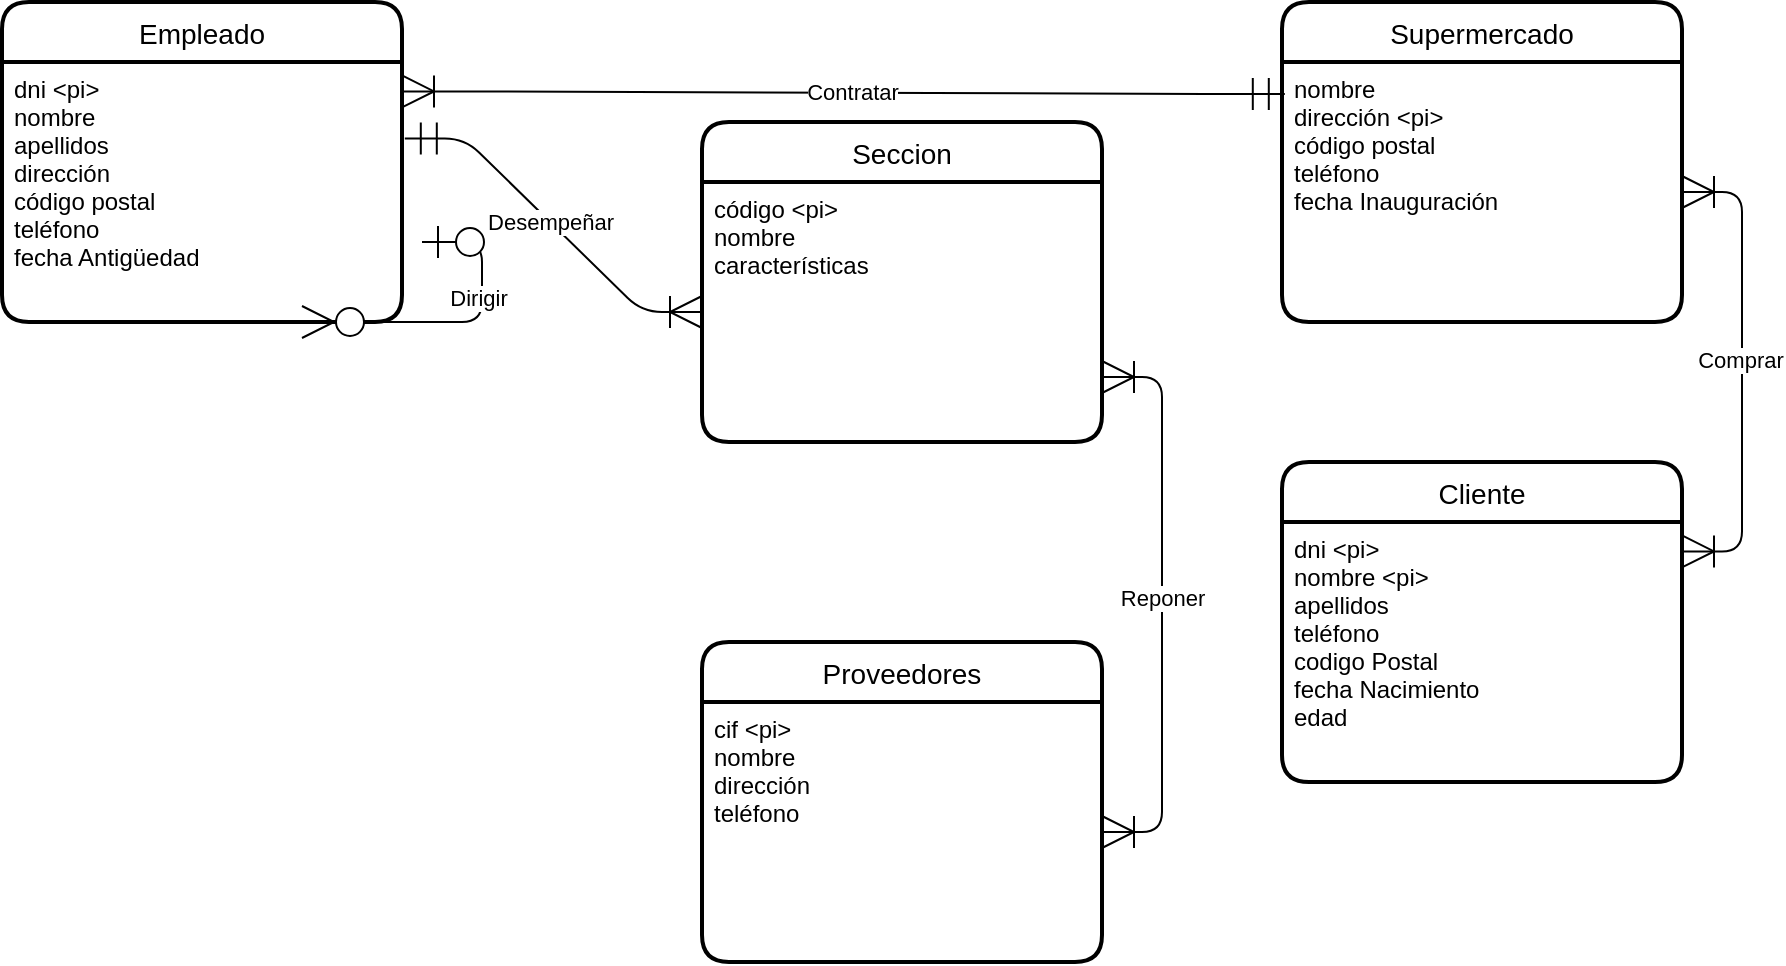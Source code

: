 <mxfile version="15.3.4" type="device"><diagram id="HrUsf0qYNwjfKFbTCz6K" name="Page-1"><mxGraphModel dx="447" dy="267" grid="1" gridSize="10" guides="1" tooltips="1" connect="1" arrows="1" fold="1" page="1" pageScale="1" pageWidth="827" pageHeight="1169" math="0" shadow="0"><root><mxCell id="0"/><mxCell id="1" parent="0"/><mxCell id="IjoJa6YmMPGQSOu-h3Kf-1" value="Empleado" style="swimlane;childLayout=stackLayout;horizontal=1;startSize=30;horizontalStack=0;rounded=1;fontSize=14;fontStyle=0;strokeWidth=2;resizeParent=0;resizeLast=1;shadow=0;dashed=0;align=center;hachureGap=4;pointerEvents=0;" vertex="1" parent="1"><mxGeometry x="40" y="40" width="200" height="160" as="geometry"/></mxCell><mxCell id="IjoJa6YmMPGQSOu-h3Kf-2" value="dni &lt;pi&gt;&#10;nombre &#10;apellidos&#10;dirección&#10;código postal&#10;teléfono&#10;fecha Antigüedad" style="align=left;strokeColor=none;fillColor=none;spacingLeft=4;fontSize=12;verticalAlign=top;resizable=0;rotatable=0;part=1;" vertex="1" parent="IjoJa6YmMPGQSOu-h3Kf-1"><mxGeometry y="30" width="200" height="130" as="geometry"/></mxCell><mxCell id="IjoJa6YmMPGQSOu-h3Kf-35" value="" style="edgeStyle=entityRelationEdgeStyle;fontSize=12;html=1;endArrow=ERzeroToMany;startArrow=ERzeroToOne;startSize=14;endSize=14;sourcePerimeterSpacing=8;targetPerimeterSpacing=8;entryX=0.75;entryY=1;entryDx=0;entryDy=0;" edge="1" parent="1" target="IjoJa6YmMPGQSOu-h3Kf-2"><mxGeometry width="100" height="100" relative="1" as="geometry"><mxPoint x="250" y="160" as="sourcePoint"/><mxPoint x="180" y="290" as="targetPoint"/></mxGeometry></mxCell><mxCell id="IjoJa6YmMPGQSOu-h3Kf-37" value="Dirigir" style="edgeLabel;html=1;align=center;verticalAlign=middle;resizable=0;points=[];" vertex="1" connectable="0" parent="IjoJa6YmMPGQSOu-h3Kf-35"><mxGeometry x="-0.284" y="-2" relative="1" as="geometry"><mxPoint as="offset"/></mxGeometry></mxCell><mxCell id="IjoJa6YmMPGQSOu-h3Kf-3" value="Supermercado" style="swimlane;childLayout=stackLayout;horizontal=1;startSize=30;horizontalStack=0;rounded=1;fontSize=14;fontStyle=0;strokeWidth=2;resizeParent=0;resizeLast=1;shadow=0;dashed=0;align=center;hachureGap=4;pointerEvents=0;" vertex="1" parent="1"><mxGeometry x="680" y="40" width="200" height="160" as="geometry"/></mxCell><mxCell id="IjoJa6YmMPGQSOu-h3Kf-4" value="nombre&#10;dirección &lt;pi&gt;&#10;código postal&#10;teléfono&#10;fecha Inauguración" style="align=left;strokeColor=none;fillColor=none;spacingLeft=4;fontSize=12;verticalAlign=top;resizable=0;rotatable=0;part=1;" vertex="1" parent="IjoJa6YmMPGQSOu-h3Kf-3"><mxGeometry y="30" width="200" height="130" as="geometry"/></mxCell><mxCell id="IjoJa6YmMPGQSOu-h3Kf-5" value="Seccion" style="swimlane;childLayout=stackLayout;horizontal=1;startSize=30;horizontalStack=0;rounded=1;fontSize=14;fontStyle=0;strokeWidth=2;resizeParent=0;resizeLast=1;shadow=0;dashed=0;align=center;hachureGap=4;pointerEvents=0;" vertex="1" parent="1"><mxGeometry x="390" y="100" width="200" height="160" as="geometry"/></mxCell><mxCell id="IjoJa6YmMPGQSOu-h3Kf-6" value="código &lt;pi&gt;&#10;nombre &#10;características" style="align=left;strokeColor=none;fillColor=none;spacingLeft=4;fontSize=12;verticalAlign=top;resizable=0;rotatable=0;part=1;" vertex="1" parent="IjoJa6YmMPGQSOu-h3Kf-5"><mxGeometry y="30" width="200" height="130" as="geometry"/></mxCell><mxCell id="IjoJa6YmMPGQSOu-h3Kf-9" value="Proveedores" style="swimlane;childLayout=stackLayout;horizontal=1;startSize=30;horizontalStack=0;rounded=1;fontSize=14;fontStyle=0;strokeWidth=2;resizeParent=0;resizeLast=1;shadow=0;dashed=0;align=center;hachureGap=4;pointerEvents=0;" vertex="1" parent="1"><mxGeometry x="390" y="360" width="200" height="160" as="geometry"/></mxCell><mxCell id="IjoJa6YmMPGQSOu-h3Kf-10" value="cif &lt;pi&gt;&#10;nombre &#10;dirección&#10;teléfono" style="align=left;strokeColor=none;fillColor=none;spacingLeft=4;fontSize=12;verticalAlign=top;resizable=0;rotatable=0;part=1;" vertex="1" parent="IjoJa6YmMPGQSOu-h3Kf-9"><mxGeometry y="30" width="200" height="130" as="geometry"/></mxCell><mxCell id="IjoJa6YmMPGQSOu-h3Kf-11" value="Cliente" style="swimlane;childLayout=stackLayout;horizontal=1;startSize=30;horizontalStack=0;rounded=1;fontSize=14;fontStyle=0;strokeWidth=2;resizeParent=0;resizeLast=1;shadow=0;dashed=0;align=center;hachureGap=4;pointerEvents=0;" vertex="1" parent="1"><mxGeometry x="680" y="270" width="200" height="160" as="geometry"/></mxCell><mxCell id="IjoJa6YmMPGQSOu-h3Kf-12" value="dni &lt;pi&gt;&#10;nombre &lt;pi&gt;&#10;apellidos&#10;teléfono&#10;codigo Postal&#10;fecha Nacimiento&#10;edad" style="align=left;strokeColor=none;fillColor=none;spacingLeft=4;fontSize=12;verticalAlign=top;resizable=0;rotatable=0;part=1;" vertex="1" parent="IjoJa6YmMPGQSOu-h3Kf-11"><mxGeometry y="30" width="200" height="130" as="geometry"/></mxCell><mxCell id="IjoJa6YmMPGQSOu-h3Kf-13" value="" style="edgeStyle=entityRelationEdgeStyle;fontSize=12;html=1;endArrow=ERoneToMany;startArrow=ERmandOne;startSize=14;endSize=14;sourcePerimeterSpacing=8;targetPerimeterSpacing=8;exitX=0.007;exitY=0.123;exitDx=0;exitDy=0;entryX=1;entryY=0.113;entryDx=0;entryDy=0;entryPerimeter=0;exitPerimeter=0;" edge="1" parent="1" source="IjoJa6YmMPGQSOu-h3Kf-4" target="IjoJa6YmMPGQSOu-h3Kf-2"><mxGeometry width="100" height="100" relative="1" as="geometry"><mxPoint x="280" y="150" as="sourcePoint"/><mxPoint x="380" y="50" as="targetPoint"/></mxGeometry></mxCell><mxCell id="IjoJa6YmMPGQSOu-h3Kf-22" value="Contratar" style="edgeLabel;html=1;align=center;verticalAlign=middle;resizable=0;points=[];" vertex="1" connectable="0" parent="IjoJa6YmMPGQSOu-h3Kf-13"><mxGeometry x="-0.016" y="-1" relative="1" as="geometry"><mxPoint as="offset"/></mxGeometry></mxCell><mxCell id="IjoJa6YmMPGQSOu-h3Kf-14" value="" style="edgeStyle=entityRelationEdgeStyle;fontSize=12;html=1;endArrow=ERoneToMany;startArrow=ERmandOne;startSize=14;endSize=14;sourcePerimeterSpacing=8;targetPerimeterSpacing=8;exitX=1.007;exitY=0.294;exitDx=0;exitDy=0;entryX=0;entryY=0.5;entryDx=0;entryDy=0;exitPerimeter=0;" edge="1" parent="1" source="IjoJa6YmMPGQSOu-h3Kf-2" target="IjoJa6YmMPGQSOu-h3Kf-6"><mxGeometry width="100" height="100" relative="1" as="geometry"><mxPoint x="260" y="330" as="sourcePoint"/><mxPoint x="360" y="230" as="targetPoint"/></mxGeometry></mxCell><mxCell id="IjoJa6YmMPGQSOu-h3Kf-21" value="Desempeñar" style="edgeLabel;html=1;align=center;verticalAlign=middle;resizable=0;points=[];" vertex="1" connectable="0" parent="IjoJa6YmMPGQSOu-h3Kf-14"><mxGeometry x="-0.026" relative="1" as="geometry"><mxPoint as="offset"/></mxGeometry></mxCell><mxCell id="IjoJa6YmMPGQSOu-h3Kf-16" value="" style="edgeStyle=entityRelationEdgeStyle;fontSize=12;html=1;endArrow=ERoneToMany;startArrow=ERoneToMany;startSize=14;endSize=14;sourcePerimeterSpacing=8;targetPerimeterSpacing=8;exitX=1;exitY=0.75;exitDx=0;exitDy=0;entryX=1;entryY=0.5;entryDx=0;entryDy=0;" edge="1" parent="1" source="IjoJa6YmMPGQSOu-h3Kf-6" target="IjoJa6YmMPGQSOu-h3Kf-10"><mxGeometry width="100" height="100" relative="1" as="geometry"><mxPoint x="290" y="330" as="sourcePoint"/><mxPoint x="650" y="420" as="targetPoint"/></mxGeometry></mxCell><mxCell id="IjoJa6YmMPGQSOu-h3Kf-23" value="Reponer" style="edgeLabel;html=1;align=center;verticalAlign=middle;resizable=0;points=[];" vertex="1" connectable="0" parent="IjoJa6YmMPGQSOu-h3Kf-16"><mxGeometry x="-0.027" relative="1" as="geometry"><mxPoint as="offset"/></mxGeometry></mxCell><mxCell id="IjoJa6YmMPGQSOu-h3Kf-17" value="" style="edgeStyle=entityRelationEdgeStyle;fontSize=12;html=1;endArrow=ERoneToMany;startArrow=ERoneToMany;startSize=14;endSize=14;sourcePerimeterSpacing=8;targetPerimeterSpacing=8;entryX=1;entryY=0.5;entryDx=0;entryDy=0;exitX=1;exitY=0.113;exitDx=0;exitDy=0;exitPerimeter=0;" edge="1" parent="1" source="IjoJa6YmMPGQSOu-h3Kf-12" target="IjoJa6YmMPGQSOu-h3Kf-4"><mxGeometry width="100" height="100" relative="1" as="geometry"><mxPoint x="590" y="440" as="sourcePoint"/><mxPoint x="690" y="340" as="targetPoint"/></mxGeometry></mxCell><mxCell id="IjoJa6YmMPGQSOu-h3Kf-25" value="Comprar" style="edgeLabel;html=1;align=center;verticalAlign=middle;resizable=0;points=[];" vertex="1" connectable="0" parent="IjoJa6YmMPGQSOu-h3Kf-17"><mxGeometry x="0.046" y="1" relative="1" as="geometry"><mxPoint as="offset"/></mxGeometry></mxCell></root></mxGraphModel></diagram></mxfile>